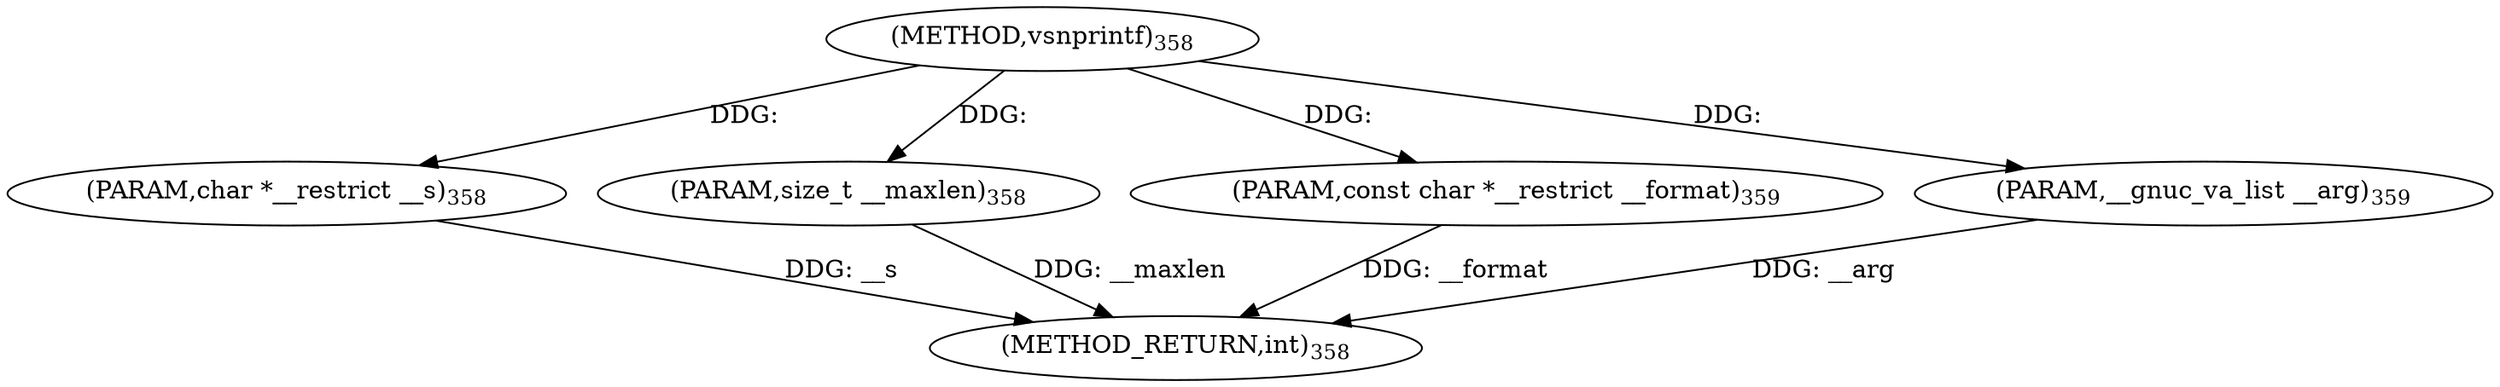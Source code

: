 digraph "vsnprintf" {  
"2555" [label = <(METHOD,vsnprintf)<SUB>358</SUB>> ]
"2560" [label = <(METHOD_RETURN,int)<SUB>358</SUB>> ]
"2556" [label = <(PARAM,char *__restrict __s)<SUB>358</SUB>> ]
"2557" [label = <(PARAM,size_t __maxlen)<SUB>358</SUB>> ]
"2558" [label = <(PARAM,const char *__restrict __format)<SUB>359</SUB>> ]
"2559" [label = <(PARAM,__gnuc_va_list __arg)<SUB>359</SUB>> ]
  "2556" -> "2560"  [ label = "DDG: __s"] 
  "2557" -> "2560"  [ label = "DDG: __maxlen"] 
  "2558" -> "2560"  [ label = "DDG: __format"] 
  "2559" -> "2560"  [ label = "DDG: __arg"] 
  "2555" -> "2556"  [ label = "DDG: "] 
  "2555" -> "2557"  [ label = "DDG: "] 
  "2555" -> "2558"  [ label = "DDG: "] 
  "2555" -> "2559"  [ label = "DDG: "] 
}
